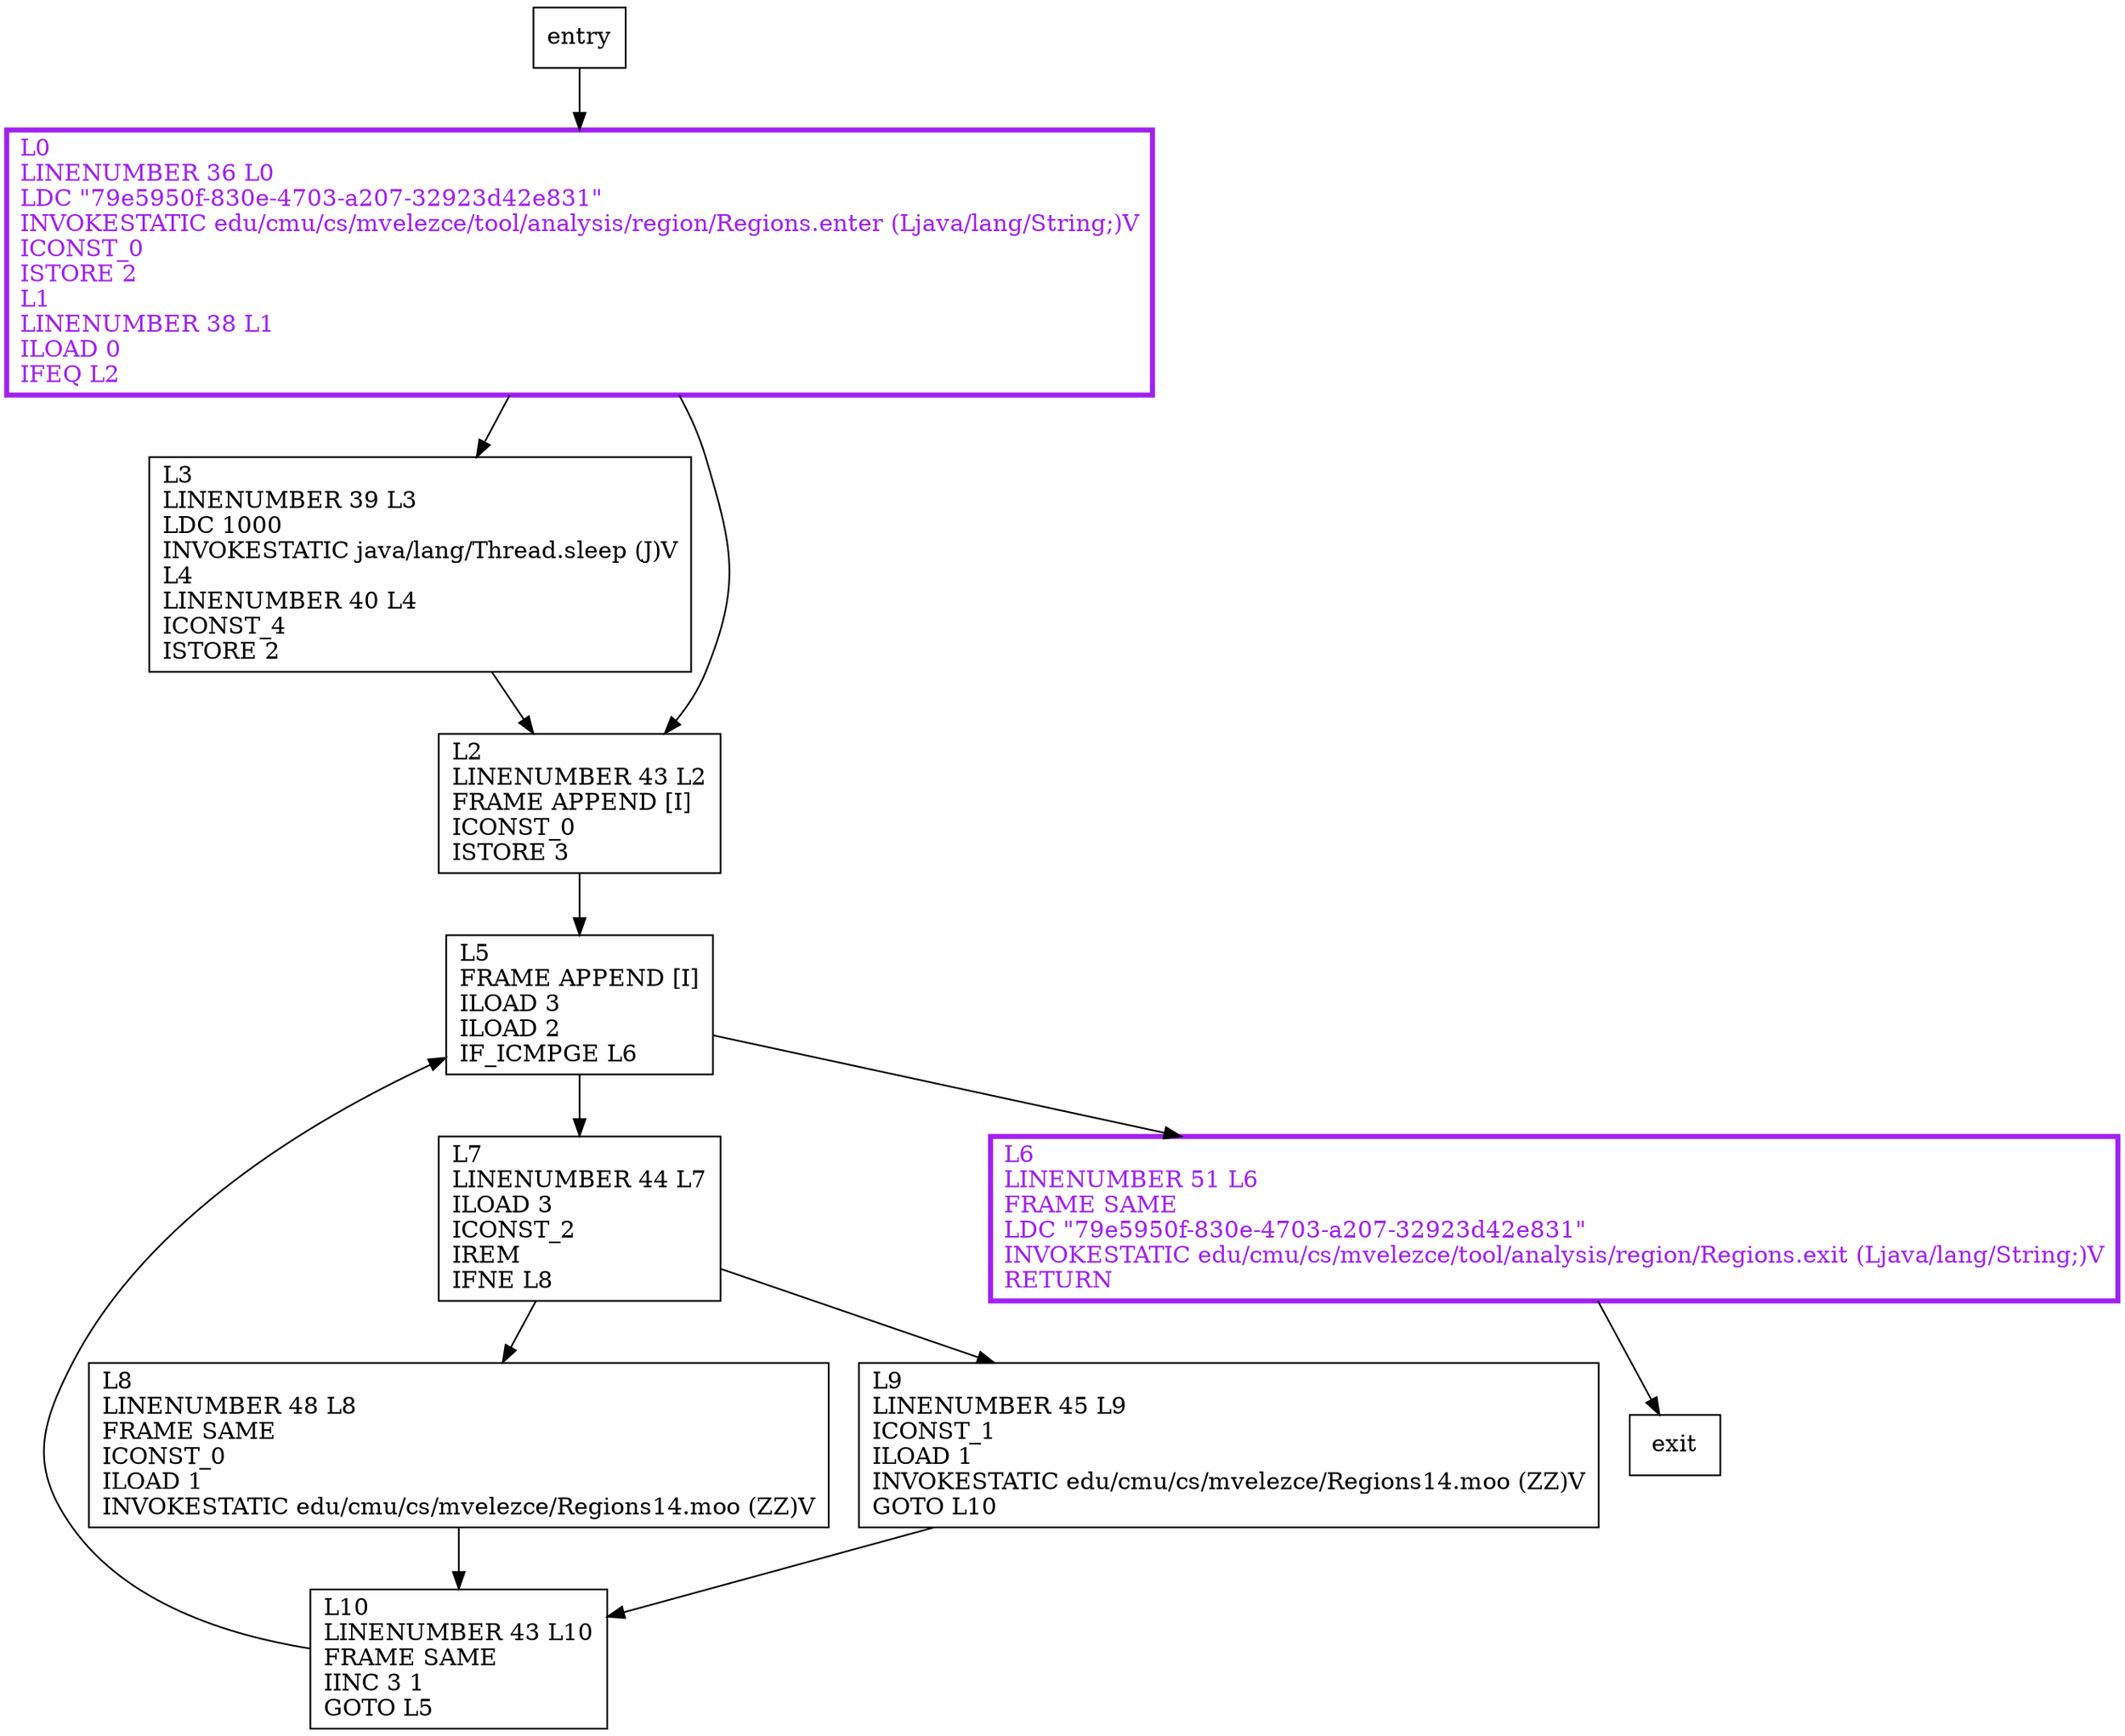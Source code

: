 digraph foo {
node [shape=record];
1755890263 [label="L0\lLINENUMBER 36 L0\lLDC \"79e5950f-830e-4703-a207-32923d42e831\"\lINVOKESTATIC edu/cmu/cs/mvelezce/tool/analysis/region/Regions.enter (Ljava/lang/String;)V\lICONST_0\lISTORE 2\lL1\lLINENUMBER 38 L1\lILOAD 0\lIFEQ L2\l"];
1595331002 [label="L10\lLINENUMBER 43 L10\lFRAME SAME\lIINC 3 1\lGOTO L5\l"];
1087470396 [label="L7\lLINENUMBER 44 L7\lILOAD 3\lICONST_2\lIREM\lIFNE L8\l"];
167408172 [label="L8\lLINENUMBER 48 L8\lFRAME SAME\lICONST_0\lILOAD 1\lINVOKESTATIC edu/cmu/cs/mvelezce/Regions14.moo (ZZ)V\l"];
1850058457 [label="L6\lLINENUMBER 51 L6\lFRAME SAME\lLDC \"79e5950f-830e-4703-a207-32923d42e831\"\lINVOKESTATIC edu/cmu/cs/mvelezce/tool/analysis/region/Regions.exit (Ljava/lang/String;)V\lRETURN\l"];
341133823 [label="L5\lFRAME APPEND [I]\lILOAD 3\lILOAD 2\lIF_ICMPGE L6\l"];
86117759 [label="L3\lLINENUMBER 39 L3\lLDC 1000\lINVOKESTATIC java/lang/Thread.sleep (J)V\lL4\lLINENUMBER 40 L4\lICONST_4\lISTORE 2\l"];
480698265 [label="L9\lLINENUMBER 45 L9\lICONST_1\lILOAD 1\lINVOKESTATIC edu/cmu/cs/mvelezce/Regions14.moo (ZZ)V\lGOTO L10\l"];
79281017 [label="L2\lLINENUMBER 43 L2\lFRAME APPEND [I]\lICONST_0\lISTORE 3\l"];
entry;
exit;
entry -> 1755890263;
1755890263 -> 86117759;
1755890263 -> 79281017;
1595331002 -> 341133823;
1087470396 -> 167408172;
1087470396 -> 480698265;
167408172 -> 1595331002;
1850058457 -> exit;
341133823 -> 1087470396;
341133823 -> 1850058457;
86117759 -> 79281017;
480698265 -> 1595331002;
79281017 -> 341133823;
1755890263[fontcolor="purple", penwidth=3, color="purple"];
1850058457[fontcolor="purple", penwidth=3, color="purple"];
}
